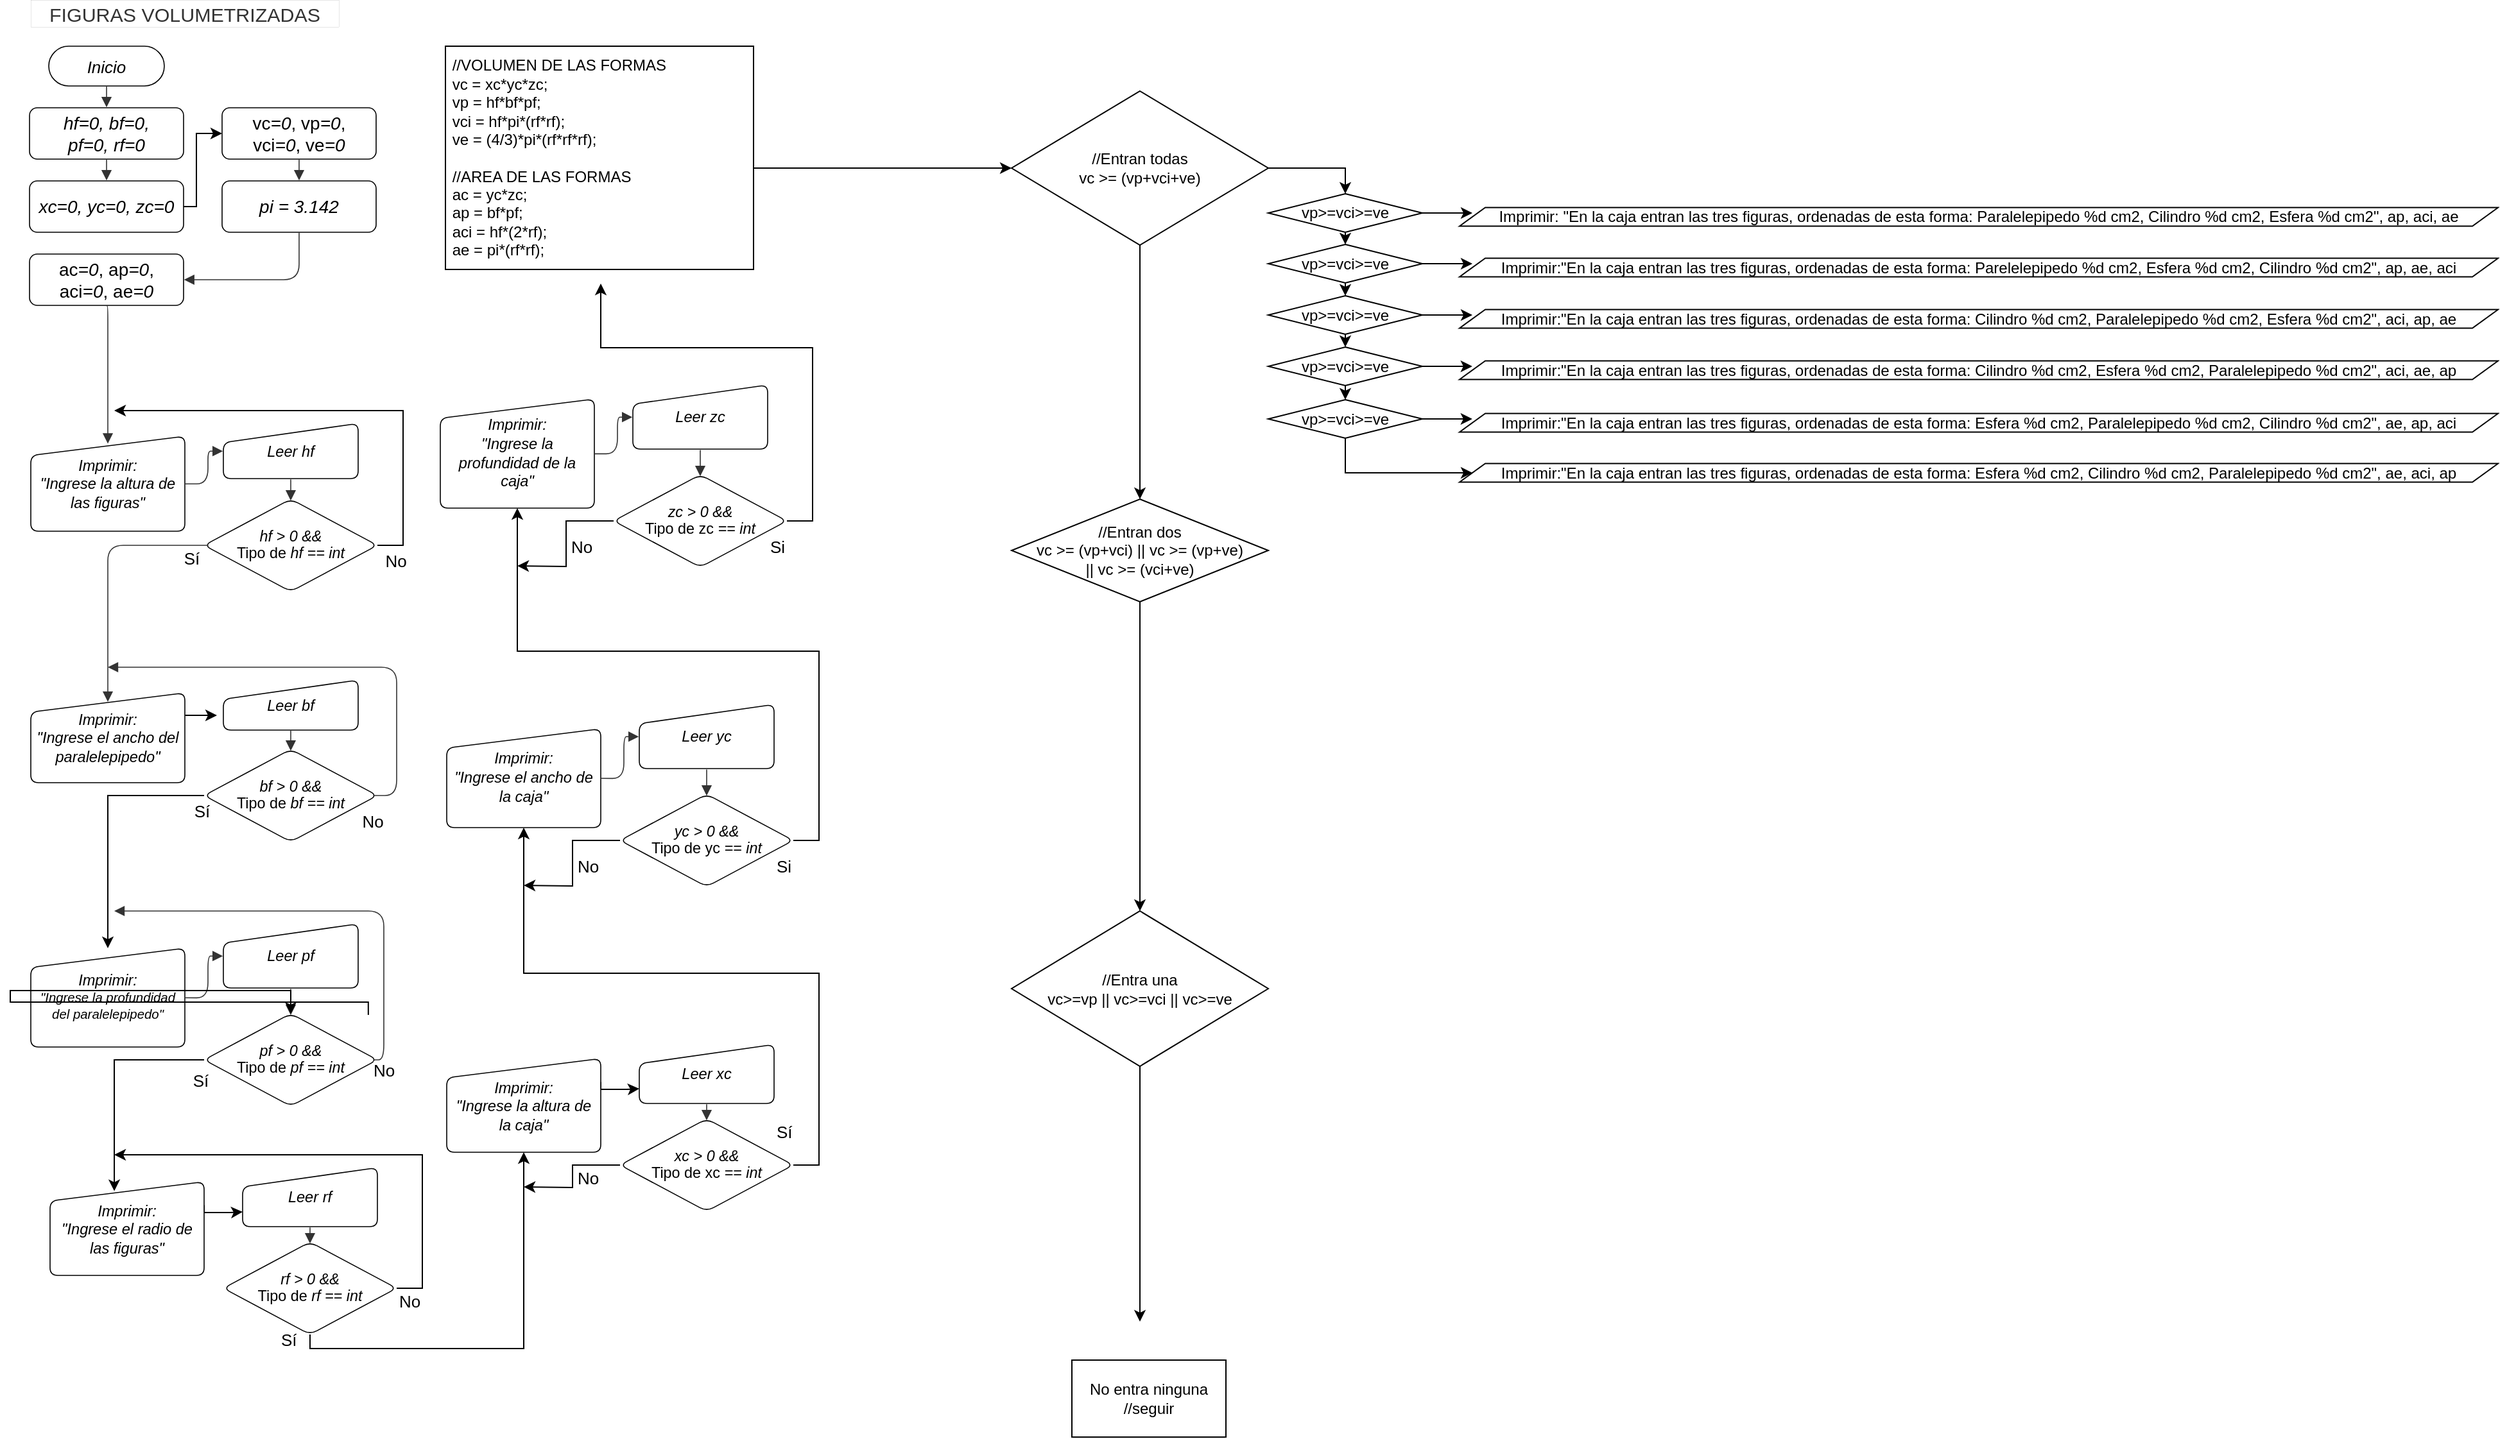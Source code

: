 <mxfile version="21.0.2" type="github">
  <diagram name="Página-1" id="HoTL9VZIWZyTFq0Y9RvH">
    <mxGraphModel dx="1120" dy="452" grid="1" gridSize="10" guides="1" tooltips="1" connect="1" arrows="1" fold="1" page="1" pageScale="1" pageWidth="827" pageHeight="1169" math="0" shadow="0">
      <root>
        <mxCell id="0" />
        <mxCell id="1" parent="0" />
        <mxCell id="jhfpAz80m3R7YGJg7v75-22" value="Inicio" style="html=1;overflow=block;blockSpacing=1;whiteSpace=wrap;rounded=1;arcSize=50;fontSize=13;fontColor=default;fontStyle=2;spacing=3.8;strokeOpacity=100;fillOpacity=100;fillColor=#ffffff;strokeWidth=0.8;lucidId=-.MDxyrSrIoQ;" vertex="1" parent="1">
          <mxGeometry x="30" y="45" width="90" height="31" as="geometry" />
        </mxCell>
        <mxCell id="jhfpAz80m3R7YGJg7v75-23" value="Imprimir: &#xa;&quot;Ingrese la altura de las figuras&quot;" style="html=1;overflow=block;blockSpacing=1;whiteSpace=wrap;shape=manualInput;size=15;fontSize=11.8;fontColor=default;fontStyle=2;spacing=3.8;strokeOpacity=100;fillOpacity=100;rounded=1;absoluteArcSize=1;arcSize=12;fillColor=#ffffff;strokeWidth=0.8;lucidId=028YqD6ngW_Q;" vertex="1" parent="1">
          <mxGeometry x="16" y="349" width="120" height="74" as="geometry" />
        </mxCell>
        <mxCell id="jhfpAz80m3R7YGJg7v75-28" value="&lt;font style=&quot;font-size: 14px;&quot;&gt;hf=0, bf=0,&lt;br&gt;pf=0, rf=0&lt;/font&gt;" style="html=1;overflow=block;blockSpacing=1;whiteSpace=wrap;fontSize=13;fontColor=default;fontStyle=2;spacing=3.8;strokeOpacity=100;fillOpacity=100;rounded=1;absoluteArcSize=1;arcSize=12;fillColor=#ffffff;strokeWidth=0.8;lucidId=eZoCglRFuKSX;" vertex="1" parent="1">
          <mxGeometry x="15" y="93" width="120" height="40" as="geometry" />
        </mxCell>
        <mxCell id="jhfpAz80m3R7YGJg7v75-82" style="edgeStyle=orthogonalEdgeStyle;rounded=0;orthogonalLoop=1;jettySize=auto;html=1;exitX=1;exitY=0.5;exitDx=0;exitDy=0;entryX=0;entryY=0.5;entryDx=0;entryDy=0;" edge="1" parent="1" source="jhfpAz80m3R7YGJg7v75-29" target="jhfpAz80m3R7YGJg7v75-32">
          <mxGeometry relative="1" as="geometry">
            <Array as="points">
              <mxPoint x="145" y="170" />
              <mxPoint x="145" y="113" />
            </Array>
          </mxGeometry>
        </mxCell>
        <mxCell id="jhfpAz80m3R7YGJg7v75-29" value="&lt;font style=&quot;font-size: 14px;&quot;&gt;xc=0, yc=0, zc=0&lt;/font&gt;" style="html=1;overflow=block;blockSpacing=1;whiteSpace=wrap;fontSize=13;fontColor=default;fontStyle=2;spacing=3.8;strokeOpacity=100;fillOpacity=100;rounded=1;absoluteArcSize=1;arcSize=12;fillColor=#ffffff;strokeWidth=0.8;lucidId=m4oCJldLLSVS;" vertex="1" parent="1">
          <mxGeometry x="15" y="150" width="120" height="40" as="geometry" />
        </mxCell>
        <mxCell id="jhfpAz80m3R7YGJg7v75-30" value="" style="html=1;jettySize=18;whiteSpace=wrap;fontSize=13;strokeColor=#333333;strokeOpacity=100;strokeWidth=0.8;rounded=1;arcSize=24;edgeStyle=orthogonalEdgeStyle;startArrow=none;endArrow=block;endFill=1;exitX=0.5;exitY=1.009;exitPerimeter=0;entryX=0.5;entryY=-0.009;entryPerimeter=0;lucidId=L4oC1UJfHMT1;" edge="1" parent="1" source="jhfpAz80m3R7YGJg7v75-28" target="jhfpAz80m3R7YGJg7v75-29">
          <mxGeometry width="100" height="100" relative="1" as="geometry">
            <Array as="points" />
          </mxGeometry>
        </mxCell>
        <mxCell id="jhfpAz80m3R7YGJg7v75-31" value="" style="html=1;jettySize=18;whiteSpace=wrap;fontSize=13;strokeColor=#333333;strokeOpacity=100;strokeWidth=0.8;rounded=1;arcSize=24;edgeStyle=orthogonalEdgeStyle;startArrow=none;endArrow=block;endFill=1;exitX=0.5;exitY=1.012;exitPerimeter=0;entryX=0.5;entryY=-0.009;entryPerimeter=0;lucidId=54oCcjiJstoz;" edge="1" parent="1" source="jhfpAz80m3R7YGJg7v75-22" target="jhfpAz80m3R7YGJg7v75-28">
          <mxGeometry width="100" height="100" relative="1" as="geometry">
            <Array as="points" />
          </mxGeometry>
        </mxCell>
        <mxCell id="jhfpAz80m3R7YGJg7v75-32" value="&lt;span data-lucid-content=&quot;{&amp;quot;t&amp;quot;:&amp;quot;vc=0, vp=0, vci=0, ve=0&amp;quot;,&amp;quot;m&amp;quot;:[{&amp;quot;s&amp;quot;:0,&amp;quot;n&amp;quot;:&amp;quot;a&amp;quot;,&amp;quot;v&amp;quot;:&amp;quot;center&amp;quot;},{&amp;quot;s&amp;quot;:0,&amp;quot;n&amp;quot;:&amp;quot;c&amp;quot;,&amp;quot;v&amp;quot;:&amp;quot;000000ff&amp;quot;,&amp;quot;e&amp;quot;:2},{&amp;quot;s&amp;quot;:2,&amp;quot;n&amp;quot;:&amp;quot;fc&amp;quot;,&amp;quot;v&amp;quot;:&amp;quot;Oblique&amp;quot;,&amp;quot;e&amp;quot;:4},{&amp;quot;s&amp;quot;:2,&amp;quot;n&amp;quot;:&amp;quot;fid&amp;quot;,&amp;quot;v&amp;quot;:8,&amp;quot;e&amp;quot;:4},{&amp;quot;s&amp;quot;:2,&amp;quot;n&amp;quot;:&amp;quot;i&amp;quot;,&amp;quot;v&amp;quot;:true,&amp;quot;e&amp;quot;:4},{&amp;quot;s&amp;quot;:2,&amp;quot;n&amp;quot;:&amp;quot;c&amp;quot;,&amp;quot;v&amp;quot;:&amp;quot;#000000ff&amp;quot;,&amp;quot;e&amp;quot;:4},{&amp;quot;s&amp;quot;:4,&amp;quot;n&amp;quot;:&amp;quot;c&amp;quot;,&amp;quot;v&amp;quot;:&amp;quot;000000ff&amp;quot;,&amp;quot;e&amp;quot;:8},{&amp;quot;s&amp;quot;:8,&amp;quot;n&amp;quot;:&amp;quot;fc&amp;quot;,&amp;quot;v&amp;quot;:&amp;quot;Oblique&amp;quot;,&amp;quot;e&amp;quot;:10},{&amp;quot;s&amp;quot;:8,&amp;quot;n&amp;quot;:&amp;quot;fid&amp;quot;,&amp;quot;v&amp;quot;:8,&amp;quot;e&amp;quot;:10},{&amp;quot;s&amp;quot;:8,&amp;quot;n&amp;quot;:&amp;quot;i&amp;quot;,&amp;quot;v&amp;quot;:true,&amp;quot;e&amp;quot;:10},{&amp;quot;s&amp;quot;:8,&amp;quot;n&amp;quot;:&amp;quot;c&amp;quot;,&amp;quot;v&amp;quot;:&amp;quot;#000000ff&amp;quot;,&amp;quot;e&amp;quot;:10},{&amp;quot;s&amp;quot;:10,&amp;quot;n&amp;quot;:&amp;quot;c&amp;quot;,&amp;quot;v&amp;quot;:&amp;quot;000000ff&amp;quot;,&amp;quot;e&amp;quot;:15},{&amp;quot;s&amp;quot;:15,&amp;quot;n&amp;quot;:&amp;quot;fc&amp;quot;,&amp;quot;v&amp;quot;:&amp;quot;Oblique&amp;quot;,&amp;quot;e&amp;quot;:17},{&amp;quot;s&amp;quot;:15,&amp;quot;n&amp;quot;:&amp;quot;fid&amp;quot;,&amp;quot;v&amp;quot;:8,&amp;quot;e&amp;quot;:17},{&amp;quot;s&amp;quot;:15,&amp;quot;n&amp;quot;:&amp;quot;i&amp;quot;,&amp;quot;v&amp;quot;:true,&amp;quot;e&amp;quot;:17},{&amp;quot;s&amp;quot;:15,&amp;quot;n&amp;quot;:&amp;quot;c&amp;quot;,&amp;quot;v&amp;quot;:&amp;quot;#000000ff&amp;quot;,&amp;quot;e&amp;quot;:17},{&amp;quot;s&amp;quot;:17,&amp;quot;n&amp;quot;:&amp;quot;c&amp;quot;,&amp;quot;v&amp;quot;:&amp;quot;000000ff&amp;quot;,&amp;quot;e&amp;quot;:21},{&amp;quot;s&amp;quot;:21,&amp;quot;n&amp;quot;:&amp;quot;fc&amp;quot;,&amp;quot;v&amp;quot;:&amp;quot;Oblique&amp;quot;,&amp;quot;e&amp;quot;:23},{&amp;quot;s&amp;quot;:21,&amp;quot;n&amp;quot;:&amp;quot;fid&amp;quot;,&amp;quot;v&amp;quot;:8,&amp;quot;e&amp;quot;:23},{&amp;quot;s&amp;quot;:21,&amp;quot;n&amp;quot;:&amp;quot;i&amp;quot;,&amp;quot;v&amp;quot;:true,&amp;quot;e&amp;quot;:23},{&amp;quot;s&amp;quot;:21,&amp;quot;n&amp;quot;:&amp;quot;c&amp;quot;,&amp;quot;v&amp;quot;:&amp;quot;#000000ff&amp;quot;,&amp;quot;e&amp;quot;:23}]}&quot; data-lucid-type=&quot;application/vnd.lucid.text&quot;&gt;&lt;font style=&quot;font-size: 14px;&quot;&gt;&lt;span style=&quot;color:#000000;&quot;&gt;vc&lt;/span&gt;&lt;span style=&quot;color:#000000;font-style:italic;&quot;&gt;=0&lt;/span&gt;&lt;span style=&quot;color:#000000;&quot;&gt;, vp&lt;/span&gt;&lt;span style=&quot;color:#000000;font-style:italic;&quot;&gt;=0&lt;/span&gt;&lt;span style=&quot;color:#000000;&quot;&gt;, &lt;br&gt;vci&lt;/span&gt;&lt;span style=&quot;color:#000000;font-style:italic;&quot;&gt;=0&lt;/span&gt;&lt;span style=&quot;color:#000000;&quot;&gt;, ve&lt;/span&gt;&lt;span style=&quot;color:#000000;font-style:italic;&quot;&gt;=0&lt;/span&gt;&lt;/font&gt;&lt;/span&gt;" style="html=1;overflow=block;blockSpacing=1;whiteSpace=wrap;fontSize=13;spacing=3.8;strokeOpacity=100;fillOpacity=100;rounded=1;absoluteArcSize=1;arcSize=12;fillColor=#ffffff;strokeWidth=0.8;lucidId=n5oCDP8sfRsz;" vertex="1" parent="1">
          <mxGeometry x="165" y="93" width="120" height="40" as="geometry" />
        </mxCell>
        <mxCell id="jhfpAz80m3R7YGJg7v75-33" value="&lt;font style=&quot;font-size: 14px;&quot;&gt;pi = 3.142&lt;/font&gt;" style="html=1;overflow=block;blockSpacing=1;whiteSpace=wrap;fontSize=13;fontColor=default;fontStyle=2;spacing=3.8;strokeOpacity=100;fillOpacity=100;rounded=1;absoluteArcSize=1;arcSize=12;fillColor=#ffffff;strokeWidth=0.8;lucidId=_5oCcZC9QAJt;" vertex="1" parent="1">
          <mxGeometry x="165" y="150" width="120" height="40" as="geometry" />
        </mxCell>
        <mxCell id="jhfpAz80m3R7YGJg7v75-34" value="&lt;span data-lucid-content=&quot;{&amp;quot;t&amp;quot;:&amp;quot;ac=0, ap=0, aci=0, ae=0&amp;quot;,&amp;quot;m&amp;quot;:[{&amp;quot;s&amp;quot;:0,&amp;quot;n&amp;quot;:&amp;quot;a&amp;quot;,&amp;quot;v&amp;quot;:&amp;quot;center&amp;quot;},{&amp;quot;s&amp;quot;:0,&amp;quot;n&amp;quot;:&amp;quot;c&amp;quot;,&amp;quot;v&amp;quot;:&amp;quot;000000ff&amp;quot;,&amp;quot;e&amp;quot;:2},{&amp;quot;s&amp;quot;:2,&amp;quot;n&amp;quot;:&amp;quot;fc&amp;quot;,&amp;quot;v&amp;quot;:&amp;quot;Oblique&amp;quot;,&amp;quot;e&amp;quot;:4},{&amp;quot;s&amp;quot;:2,&amp;quot;n&amp;quot;:&amp;quot;fid&amp;quot;,&amp;quot;v&amp;quot;:8,&amp;quot;e&amp;quot;:4},{&amp;quot;s&amp;quot;:2,&amp;quot;n&amp;quot;:&amp;quot;i&amp;quot;,&amp;quot;v&amp;quot;:true,&amp;quot;e&amp;quot;:4},{&amp;quot;s&amp;quot;:2,&amp;quot;n&amp;quot;:&amp;quot;c&amp;quot;,&amp;quot;v&amp;quot;:&amp;quot;#000000ff&amp;quot;,&amp;quot;e&amp;quot;:4},{&amp;quot;s&amp;quot;:4,&amp;quot;n&amp;quot;:&amp;quot;c&amp;quot;,&amp;quot;v&amp;quot;:&amp;quot;000000ff&amp;quot;,&amp;quot;e&amp;quot;:8},{&amp;quot;s&amp;quot;:8,&amp;quot;n&amp;quot;:&amp;quot;fc&amp;quot;,&amp;quot;v&amp;quot;:&amp;quot;Oblique&amp;quot;,&amp;quot;e&amp;quot;:10},{&amp;quot;s&amp;quot;:8,&amp;quot;n&amp;quot;:&amp;quot;fid&amp;quot;,&amp;quot;v&amp;quot;:8,&amp;quot;e&amp;quot;:10},{&amp;quot;s&amp;quot;:8,&amp;quot;n&amp;quot;:&amp;quot;i&amp;quot;,&amp;quot;v&amp;quot;:true,&amp;quot;e&amp;quot;:10},{&amp;quot;s&amp;quot;:8,&amp;quot;n&amp;quot;:&amp;quot;c&amp;quot;,&amp;quot;v&amp;quot;:&amp;quot;#000000ff&amp;quot;,&amp;quot;e&amp;quot;:10},{&amp;quot;s&amp;quot;:10,&amp;quot;n&amp;quot;:&amp;quot;c&amp;quot;,&amp;quot;v&amp;quot;:&amp;quot;000000ff&amp;quot;,&amp;quot;e&amp;quot;:15},{&amp;quot;s&amp;quot;:15,&amp;quot;n&amp;quot;:&amp;quot;fc&amp;quot;,&amp;quot;v&amp;quot;:&amp;quot;Oblique&amp;quot;,&amp;quot;e&amp;quot;:17},{&amp;quot;s&amp;quot;:15,&amp;quot;n&amp;quot;:&amp;quot;fid&amp;quot;,&amp;quot;v&amp;quot;:8,&amp;quot;e&amp;quot;:17},{&amp;quot;s&amp;quot;:15,&amp;quot;n&amp;quot;:&amp;quot;i&amp;quot;,&amp;quot;v&amp;quot;:true,&amp;quot;e&amp;quot;:17},{&amp;quot;s&amp;quot;:15,&amp;quot;n&amp;quot;:&amp;quot;c&amp;quot;,&amp;quot;v&amp;quot;:&amp;quot;#000000ff&amp;quot;,&amp;quot;e&amp;quot;:17},{&amp;quot;s&amp;quot;:17,&amp;quot;n&amp;quot;:&amp;quot;c&amp;quot;,&amp;quot;v&amp;quot;:&amp;quot;000000ff&amp;quot;,&amp;quot;e&amp;quot;:21},{&amp;quot;s&amp;quot;:21,&amp;quot;n&amp;quot;:&amp;quot;fc&amp;quot;,&amp;quot;v&amp;quot;:&amp;quot;Oblique&amp;quot;,&amp;quot;e&amp;quot;:23},{&amp;quot;s&amp;quot;:21,&amp;quot;n&amp;quot;:&amp;quot;fid&amp;quot;,&amp;quot;v&amp;quot;:8,&amp;quot;e&amp;quot;:23},{&amp;quot;s&amp;quot;:21,&amp;quot;n&amp;quot;:&amp;quot;i&amp;quot;,&amp;quot;v&amp;quot;:true,&amp;quot;e&amp;quot;:23},{&amp;quot;s&amp;quot;:21,&amp;quot;n&amp;quot;:&amp;quot;c&amp;quot;,&amp;quot;v&amp;quot;:&amp;quot;#000000ff&amp;quot;,&amp;quot;e&amp;quot;:23}]}&quot; data-lucid-type=&quot;application/vnd.lucid.text&quot;&gt;&lt;font style=&quot;font-size: 14px;&quot;&gt;&lt;span style=&quot;color:#000000;&quot;&gt;ac&lt;/span&gt;&lt;span style=&quot;color:#000000;font-style:italic;&quot;&gt;=0&lt;/span&gt;&lt;span style=&quot;color:#000000;&quot;&gt;, ap&lt;/span&gt;&lt;span style=&quot;color:#000000;font-style:italic;&quot;&gt;=0&lt;/span&gt;&lt;span style=&quot;color:#000000;&quot;&gt;,&lt;br&gt;aci&lt;/span&gt;&lt;span style=&quot;color:#000000;font-style:italic;&quot;&gt;=0&lt;/span&gt;&lt;span style=&quot;color:#000000;&quot;&gt;, ae&lt;/span&gt;&lt;span style=&quot;color:#000000;font-style:italic;&quot;&gt;=0&lt;/span&gt;&lt;/font&gt;&lt;/span&gt;" style="html=1;overflow=block;blockSpacing=1;whiteSpace=wrap;fontSize=13;spacing=3.8;strokeOpacity=100;fillOpacity=100;rounded=1;absoluteArcSize=1;arcSize=12;fillColor=#ffffff;strokeWidth=0.8;lucidId=_5oCgmOM1.x4;" vertex="1" parent="1">
          <mxGeometry x="15" y="207" width="120" height="40" as="geometry" />
        </mxCell>
        <mxCell id="jhfpAz80m3R7YGJg7v75-36" value="" style="html=1;jettySize=18;whiteSpace=wrap;fontSize=13;strokeColor=#333333;strokeOpacity=100;strokeWidth=0.8;rounded=1;arcSize=24;edgeStyle=orthogonalEdgeStyle;startArrow=none;endArrow=block;endFill=1;exitX=0.5;exitY=1.009;exitPerimeter=0;entryX=0.5;entryY=-0.009;entryPerimeter=0;lucidId=P8oC6Bi96_Ft;" edge="1" parent="1" source="jhfpAz80m3R7YGJg7v75-32" target="jhfpAz80m3R7YGJg7v75-33">
          <mxGeometry width="100" height="100" relative="1" as="geometry">
            <Array as="points" />
          </mxGeometry>
        </mxCell>
        <mxCell id="jhfpAz80m3R7YGJg7v75-37" value="" style="html=1;jettySize=18;whiteSpace=wrap;fontSize=13;strokeColor=#333333;strokeOpacity=100;strokeWidth=0.8;rounded=1;arcSize=24;edgeStyle=orthogonalEdgeStyle;startArrow=none;endArrow=block;endFill=1;exitX=0.5;exitY=1.009;exitPerimeter=0;entryX=1.003;entryY=0.5;entryPerimeter=0;lucidId=.8oCObRXL.SK;" edge="1" parent="1" source="jhfpAz80m3R7YGJg7v75-33" target="jhfpAz80m3R7YGJg7v75-34">
          <mxGeometry width="100" height="100" relative="1" as="geometry">
            <Array as="points" />
          </mxGeometry>
        </mxCell>
        <mxCell id="jhfpAz80m3R7YGJg7v75-38" value="" style="html=1;jettySize=18;whiteSpace=wrap;fontSize=13;strokeColor=#333333;strokeOpacity=100;strokeWidth=0.8;rounded=1;arcSize=24;edgeStyle=orthogonalEdgeStyle;startArrow=none;endArrow=block;endFill=1;exitX=0.5;exitY=1.009;exitPerimeter=0;entryX=0.5;entryY=0.077;entryPerimeter=0;lucidId=._oCFyRRsXwr;" edge="1" parent="1" source="jhfpAz80m3R7YGJg7v75-34" target="jhfpAz80m3R7YGJg7v75-23">
          <mxGeometry width="100" height="100" relative="1" as="geometry">
            <Array as="points">
              <mxPoint x="76" y="247" />
            </Array>
          </mxGeometry>
        </mxCell>
        <mxCell id="jhfpAz80m3R7YGJg7v75-39" value="Leer hf" style="html=1;overflow=block;blockSpacing=1;whiteSpace=wrap;shape=manualInput;size=15;fontSize=11.8;fontColor=default;fontStyle=2;spacing=3.8;strokeOpacity=100;fillOpacity=100;rounded=1;absoluteArcSize=1;arcSize=12;fillColor=#ffffff;strokeWidth=0.8;lucidId=i.oCyeTN0Xce;" vertex="1" parent="1">
          <mxGeometry x="166" y="339" width="105" height="43" as="geometry" />
        </mxCell>
        <mxCell id="jhfpAz80m3R7YGJg7v75-40" value="" style="html=1;jettySize=18;whiteSpace=wrap;fontSize=13;strokeColor=#333333;strokeOpacity=100;strokeWidth=0.8;rounded=1;arcSize=24;edgeStyle=orthogonalEdgeStyle;startArrow=none;endArrow=block;endFill=1;exitX=1.003;exitY=0.502;exitPerimeter=0;entryX=-0.004;entryY=0.502;entryPerimeter=0;lucidId=EapCnNRJ9vAf;" edge="1" parent="1" source="jhfpAz80m3R7YGJg7v75-23" target="jhfpAz80m3R7YGJg7v75-39">
          <mxGeometry width="100" height="100" relative="1" as="geometry">
            <Array as="points" />
          </mxGeometry>
        </mxCell>
        <mxCell id="jhfpAz80m3R7YGJg7v75-84" style="edgeStyle=orthogonalEdgeStyle;rounded=0;orthogonalLoop=1;jettySize=auto;html=1;exitX=1;exitY=0.5;exitDx=0;exitDy=0;" edge="1" parent="1" source="jhfpAz80m3R7YGJg7v75-41">
          <mxGeometry relative="1" as="geometry">
            <mxPoint x="81" y="329" as="targetPoint" />
            <Array as="points">
              <mxPoint x="306" y="434" />
              <mxPoint x="306" y="329" />
            </Array>
          </mxGeometry>
        </mxCell>
        <mxCell id="jhfpAz80m3R7YGJg7v75-41" value="&lt;div style=&quot;display: flex; justify-content: center; text-align: center; align-items: baseline; font-size: 0; line-height: 1.25;margin-top: -2px;&quot;&gt;&lt;span&gt;&lt;span style=&quot;font-size:11.7px;color:#000000;font-style: italic;&quot;&gt;hf &amp;gt; 0&lt;/span&gt;&lt;span style=&quot;font-size:11.7px;color:#000000;&quot;&gt; &lt;/span&gt;&lt;span style=&quot;font-size:11.7px;color:#000000;font-style: italic;&quot;&gt;&amp;&amp;&#xa;&lt;/span&gt;&lt;/span&gt;&lt;/div&gt;&lt;div style=&quot;display: flex; justify-content: center; text-align: center; align-items: baseline; font-size: 0; line-height: 1.25;margin-top: -2px;&quot;&gt;&lt;span&gt;&lt;span style=&quot;font-size:11.7px;&quot;&gt;&lt;span style=&quot;font-size:11.7px;color:#000000;&quot;&gt; Tipo de &lt;/span&gt;&lt;span style=&quot;font-size:11.7px;color:#000000;font-style: italic;&quot;&gt;hf == int&lt;/span&gt;&lt;/span&gt;&lt;/span&gt;&lt;/div&gt;" style="html=1;overflow=block;blockSpacing=1;whiteSpace=wrap;rhombus;fontSize=13;spacing=3.8;strokeOpacity=100;rounded=1;absoluteArcSize=1;arcSize=12;strokeWidth=0.8;lucidId=3apCRWqJR3aL;" vertex="1" parent="1">
          <mxGeometry x="151" y="398" width="135" height="72" as="geometry" />
        </mxCell>
        <mxCell id="jhfpAz80m3R7YGJg7v75-42" value="" style="html=1;jettySize=18;whiteSpace=wrap;fontSize=13;strokeColor=#333333;strokeOpacity=100;strokeWidth=0.8;rounded=1;arcSize=24;edgeStyle=orthogonalEdgeStyle;startArrow=none;endArrow=block;endFill=1;exitX=0.5;exitY=1.014;exitPerimeter=0;entryX=0.5;entryY=0.016;entryPerimeter=0;lucidId=mfpC.7oRuYTl;" edge="1" parent="1" source="jhfpAz80m3R7YGJg7v75-39" target="jhfpAz80m3R7YGJg7v75-41">
          <mxGeometry width="100" height="100" relative="1" as="geometry">
            <Array as="points" />
          </mxGeometry>
        </mxCell>
        <mxCell id="jhfpAz80m3R7YGJg7v75-43" value="" style="html=1;jettySize=18;whiteSpace=wrap;fontSize=13;fontColor=default;align=center;strokeColor=#333333;strokeOpacity=100;strokeWidth=0.8;rounded=1;arcSize=24;edgeStyle=orthogonalEdgeStyle;startArrow=none;endArrow=block;endFill=1;exitX=0.024;exitY=0.5;exitPerimeter=0;entryX=0.5;entryY=0.1;entryPerimeter=0;lucidId=_fpC~~bJeDRY;" edge="1" parent="1" source="jhfpAz80m3R7YGJg7v75-41" target="jhfpAz80m3R7YGJg7v75-47">
          <mxGeometry width="100" height="100" relative="1" as="geometry">
            <Array as="points" />
          </mxGeometry>
        </mxCell>
        <mxCell id="jhfpAz80m3R7YGJg7v75-44" value="Sí" style="text;html=1;resizable=0;labelBackgroundColor=default;align=center;verticalAlign=middle;fontColor=default;fontSize=13;" vertex="1" parent="jhfpAz80m3R7YGJg7v75-43">
          <mxGeometry x="-0.764" relative="1" as="geometry">
            <mxPoint x="10" y="10" as="offset" />
          </mxGeometry>
        </mxCell>
        <mxCell id="jhfpAz80m3R7YGJg7v75-90" style="edgeStyle=orthogonalEdgeStyle;rounded=0;orthogonalLoop=1;jettySize=auto;html=1;exitX=1;exitY=0.25;exitDx=0;exitDy=0;" edge="1" parent="1" source="jhfpAz80m3R7YGJg7v75-47">
          <mxGeometry relative="1" as="geometry">
            <mxPoint x="161.0" y="566.385" as="targetPoint" />
          </mxGeometry>
        </mxCell>
        <mxCell id="jhfpAz80m3R7YGJg7v75-47" value="Imprimir: &#xa;&quot;Ingrese el ancho del paralelepipedo&quot;" style="html=1;overflow=block;blockSpacing=1;whiteSpace=wrap;shape=manualInput;size=15;fontSize=11.8;fontColor=default;fontStyle=2;spacing=3.8;strokeOpacity=100;fillOpacity=100;rounded=1;absoluteArcSize=1;arcSize=12;fillColor=#ffffff;strokeWidth=0.8;lucidId=xhpCxAu.679D;" vertex="1" parent="1">
          <mxGeometry x="16" y="549" width="120" height="70" as="geometry" />
        </mxCell>
        <mxCell id="jhfpAz80m3R7YGJg7v75-48" value="Leer bf" style="html=1;overflow=block;blockSpacing=1;whiteSpace=wrap;shape=manualInput;size=15;fontSize=11.8;fontColor=default;fontStyle=2;spacing=3.8;strokeOpacity=100;fillOpacity=100;rounded=1;absoluteArcSize=1;arcSize=12;fillColor=#ffffff;strokeWidth=0.8;lucidId=xhpC6FQ9UUqo;" vertex="1" parent="1">
          <mxGeometry x="166" y="539" width="105" height="39" as="geometry" />
        </mxCell>
        <mxCell id="jhfpAz80m3R7YGJg7v75-96" style="edgeStyle=orthogonalEdgeStyle;rounded=0;orthogonalLoop=1;jettySize=auto;html=1;exitX=0;exitY=0.5;exitDx=0;exitDy=0;entryX=0.5;entryY=0;entryDx=0;entryDy=0;" edge="1" parent="1" source="jhfpAz80m3R7YGJg7v75-50" target="jhfpAz80m3R7YGJg7v75-57">
          <mxGeometry relative="1" as="geometry" />
        </mxCell>
        <mxCell id="jhfpAz80m3R7YGJg7v75-50" value="&lt;div style=&quot;display: flex; justify-content: center; text-align: center; align-items: baseline; font-size: 0; line-height: 1.25;margin-top: -2px;&quot;&gt;&lt;span&gt;&lt;span style=&quot;font-size:11.7px;color:#000000;font-style: italic;&quot;&gt;bf &amp;gt; 0&lt;/span&gt;&lt;span style=&quot;font-size:11.7px;color:#000000;&quot;&gt; &lt;/span&gt;&lt;span style=&quot;font-size:11.7px;color:#000000;font-style: italic;&quot;&gt;&amp;&amp;&#xa;&lt;/span&gt;&lt;/span&gt;&lt;/div&gt;&lt;div style=&quot;display: flex; justify-content: center; text-align: center; align-items: baseline; font-size: 0; line-height: 1.25;margin-top: -2px;&quot;&gt;&lt;span&gt;&lt;span style=&quot;font-size:11.7px;&quot;&gt;&lt;span style=&quot;font-size:11.7px;color:#000000;&quot;&gt; Tipo de &lt;/span&gt;&lt;span style=&quot;font-size:11.7px;color:#000000;font-style: italic;&quot;&gt;bf == int&lt;/span&gt;&lt;/span&gt;&lt;/span&gt;&lt;/div&gt;" style="html=1;overflow=block;blockSpacing=1;whiteSpace=wrap;rhombus;fontSize=13;spacing=3.8;strokeOpacity=100;rounded=1;absoluteArcSize=1;arcSize=12;strokeWidth=0.8;lucidId=xhpCF~Q4fkR6;" vertex="1" parent="1">
          <mxGeometry x="151" y="593" width="135" height="72" as="geometry" />
        </mxCell>
        <mxCell id="jhfpAz80m3R7YGJg7v75-51" value="" style="html=1;jettySize=18;whiteSpace=wrap;fontSize=13;strokeColor=#333333;strokeOpacity=100;strokeWidth=0.8;rounded=1;arcSize=24;edgeStyle=orthogonalEdgeStyle;startArrow=none;endArrow=block;endFill=1;exitX=0.5;exitY=1.014;exitPerimeter=0;entryX=0.5;entryY=0.016;entryPerimeter=0;lucidId=xhpC9e7mdajU;" edge="1" parent="1" source="jhfpAz80m3R7YGJg7v75-48" target="jhfpAz80m3R7YGJg7v75-50">
          <mxGeometry width="100" height="100" relative="1" as="geometry">
            <Array as="points" />
          </mxGeometry>
        </mxCell>
        <mxCell id="jhfpAz80m3R7YGJg7v75-54" value="" style="html=1;jettySize=18;whiteSpace=wrap;fontSize=13;fontColor=default;align=center;strokeColor=#333333;strokeOpacity=100;strokeWidth=0.8;rounded=1;arcSize=24;edgeStyle=orthogonalEdgeStyle;startArrow=none;endArrow=block;endFill=1;exitX=0.976;exitY=0.5;exitPerimeter=0;lucidId=xhpCT43xNKqN;" edge="1" parent="1" source="jhfpAz80m3R7YGJg7v75-50">
          <mxGeometry width="100" height="100" relative="1" as="geometry">
            <Array as="points">
              <mxPoint x="301" y="629" />
              <mxPoint x="301" y="529" />
            </Array>
            <mxPoint x="76" y="529" as="targetPoint" />
          </mxGeometry>
        </mxCell>
        <mxCell id="jhfpAz80m3R7YGJg7v75-55" value="No" style="text;html=1;resizable=0;labelBackgroundColor=default;align=center;verticalAlign=middle;fontColor=default;fontSize=13;" vertex="1" parent="jhfpAz80m3R7YGJg7v75-54">
          <mxGeometry x="-0.963" relative="1" as="geometry">
            <mxPoint x="-8" y="20" as="offset" />
          </mxGeometry>
        </mxCell>
        <mxCell id="jhfpAz80m3R7YGJg7v75-56" value="FIGURAS VOLUMETRIZADAS" style="html=1;overflow=block;blockSpacing=1;whiteSpace=wrap;fontSize=15.2;fontColor=#333333;align=center;spacing=3.8;verticalAlign=top;strokeColor=#000000;fillOpacity=0;fillColor=#D5E8D4;strokeWidth=0;lucidId=AlpC6Ecfhf-1;" vertex="1" parent="1">
          <mxGeometry x="16" y="9" width="240" height="21" as="geometry" />
        </mxCell>
        <mxCell id="jhfpAz80m3R7YGJg7v75-57" value="&lt;div style=&quot;display: flex; justify-content: center; text-align: center; align-items: baseline; font-size: 0; line-height: 1.25;margin-top: -2px;&quot;&gt;&lt;span&gt;&lt;span style=&quot;font-size:11.8px;color:#000000;font-style: italic;&quot;&gt;Imprimir: &#xa;&lt;/span&gt;&lt;span style=&quot;font-size:10.2px;color:#000000;font-style: italic;&quot;&gt;&quot;Ingrese la profundidad del paralelepipedo&quot;&lt;/span&gt;&lt;/span&gt;&lt;/div&gt;" style="html=1;overflow=block;blockSpacing=1;whiteSpace=wrap;shape=manualInput;size=15;fontSize=13;spacing=3.8;strokeOpacity=100;fillOpacity=100;rounded=1;absoluteArcSize=1;arcSize=12;fillColor=#ffffff;strokeWidth=0.8;lucidId=_mpCcF-bt00i;" vertex="1" parent="1">
          <mxGeometry x="16" y="748" width="120" height="77" as="geometry" />
        </mxCell>
        <mxCell id="jhfpAz80m3R7YGJg7v75-58" value="Leer pf" style="html=1;overflow=block;blockSpacing=1;whiteSpace=wrap;shape=manualInput;size=15;fontSize=11.8;fontColor=default;fontStyle=2;spacing=3.8;strokeOpacity=100;fillOpacity=100;rounded=1;absoluteArcSize=1;arcSize=12;fillColor=#ffffff;strokeWidth=0.8;lucidId=_mpCwc4WMAtC;" vertex="1" parent="1">
          <mxGeometry x="166" y="729" width="105" height="50" as="geometry" />
        </mxCell>
        <mxCell id="jhfpAz80m3R7YGJg7v75-59" value="" style="html=1;jettySize=18;whiteSpace=wrap;fontSize=13;strokeColor=#333333;strokeOpacity=100;strokeWidth=0.8;rounded=1;arcSize=24;edgeStyle=orthogonalEdgeStyle;startArrow=none;endArrow=block;endFill=1;exitX=1.003;exitY=0.502;exitPerimeter=0;entryX=-0.004;entryY=0.502;entryPerimeter=0;lucidId=_mpC6i0noTzw;" edge="1" parent="1" source="jhfpAz80m3R7YGJg7v75-57" target="jhfpAz80m3R7YGJg7v75-58">
          <mxGeometry width="100" height="100" relative="1" as="geometry">
            <Array as="points" />
          </mxGeometry>
        </mxCell>
        <mxCell id="jhfpAz80m3R7YGJg7v75-97" style="edgeStyle=orthogonalEdgeStyle;rounded=0;orthogonalLoop=1;jettySize=auto;html=1;exitX=0;exitY=0.5;exitDx=0;exitDy=0;entryX=0.417;entryY=0.1;entryDx=0;entryDy=0;entryPerimeter=0;" edge="1" parent="1" source="jhfpAz80m3R7YGJg7v75-60" target="jhfpAz80m3R7YGJg7v75-66">
          <mxGeometry relative="1" as="geometry" />
        </mxCell>
        <mxCell id="jhfpAz80m3R7YGJg7v75-60" value="&lt;div style=&quot;display: flex; justify-content: center; text-align: center; align-items: baseline; font-size: 0; line-height: 1.25;margin-top: -2px;&quot;&gt;&lt;span&gt;&lt;span style=&quot;font-size:11.7px;color:#000000;font-style: italic;&quot;&gt;pf &amp;gt; 0&lt;/span&gt;&lt;span style=&quot;font-size:11.7px;color:#000000;&quot;&gt; &lt;/span&gt;&lt;span style=&quot;font-size:11.7px;color:#000000;font-style: italic;&quot;&gt;&amp;&amp;&#xa;&lt;/span&gt;&lt;/span&gt;&lt;/div&gt;&lt;div style=&quot;display: flex; justify-content: center; text-align: center; align-items: baseline; font-size: 0; line-height: 1.25;margin-top: -2px;&quot;&gt;&lt;span&gt;&lt;span style=&quot;font-size:11.7px;&quot;&gt;&lt;span style=&quot;font-size:11.7px;color:#000000;&quot;&gt; Tipo de &lt;/span&gt;&lt;span style=&quot;font-size:11.7px;color:#000000;font-style: italic;&quot;&gt;pf == int&lt;/span&gt;&lt;/span&gt;&lt;/span&gt;&lt;/div&gt;" style="html=1;overflow=block;blockSpacing=1;whiteSpace=wrap;rhombus;fontSize=13;spacing=3.8;strokeOpacity=100;rounded=1;absoluteArcSize=1;arcSize=12;strokeWidth=0.8;lucidId=_mpCOFJKs.WI;" vertex="1" parent="1">
          <mxGeometry x="151" y="799" width="135" height="72" as="geometry" />
        </mxCell>
        <mxCell id="jhfpAz80m3R7YGJg7v75-61" value="" style="html=1;jettySize=18;whiteSpace=wrap;fontSize=13;strokeColor=#333333;strokeOpacity=100;strokeWidth=0.8;rounded=1;arcSize=24;edgeStyle=orthogonalEdgeStyle;startArrow=none;endArrow=block;endFill=1;exitX=0.5;exitY=1.014;exitPerimeter=0;entryX=0.5;entryY=0.016;entryPerimeter=0;lucidId=_mpCTPA.sbGA;" edge="1" parent="1" source="jhfpAz80m3R7YGJg7v75-58" target="jhfpAz80m3R7YGJg7v75-60">
          <mxGeometry width="100" height="100" relative="1" as="geometry">
            <Array as="points" />
          </mxGeometry>
        </mxCell>
        <mxCell id="jhfpAz80m3R7YGJg7v75-64" value="" style="html=1;jettySize=18;whiteSpace=wrap;fontSize=13;fontColor=default;align=center;strokeColor=#333333;strokeOpacity=100;strokeWidth=0.8;rounded=1;arcSize=24;edgeStyle=orthogonalEdgeStyle;startArrow=none;endArrow=block;endFill=1;exitX=0.976;exitY=0.5;exitPerimeter=0;lucidId=_mpC-KG1cKxn;" edge="1" parent="1" source="jhfpAz80m3R7YGJg7v75-60">
          <mxGeometry width="100" height="100" relative="1" as="geometry">
            <Array as="points">
              <mxPoint x="291" y="835" />
              <mxPoint x="291" y="719" />
            </Array>
            <mxPoint x="81" y="719" as="targetPoint" />
          </mxGeometry>
        </mxCell>
        <mxCell id="jhfpAz80m3R7YGJg7v75-101" style="edgeStyle=orthogonalEdgeStyle;rounded=0;orthogonalLoop=1;jettySize=auto;html=1;exitX=1;exitY=0.25;exitDx=0;exitDy=0;entryX=0;entryY=0.75;entryDx=0;entryDy=0;" edge="1" parent="1" source="jhfpAz80m3R7YGJg7v75-66" target="jhfpAz80m3R7YGJg7v75-67">
          <mxGeometry relative="1" as="geometry">
            <Array as="points">
              <mxPoint x="151" y="954" />
              <mxPoint x="171" y="954" />
            </Array>
          </mxGeometry>
        </mxCell>
        <mxCell id="jhfpAz80m3R7YGJg7v75-66" value="Imprimir: &#xa;&quot;Ingrese el radio de las figuras&quot;" style="html=1;overflow=block;blockSpacing=1;whiteSpace=wrap;shape=manualInput;size=15;fontSize=11.8;fontColor=default;fontStyle=2;spacing=3.8;strokeOpacity=100;fillOpacity=100;rounded=1;absoluteArcSize=1;arcSize=12;fillColor=#ffffff;strokeWidth=0.8;lucidId=OppCeZ5m5OYD;" vertex="1" parent="1">
          <mxGeometry x="31" y="930" width="120" height="73" as="geometry" />
        </mxCell>
        <mxCell id="jhfpAz80m3R7YGJg7v75-67" value="Leer rf" style="html=1;overflow=block;blockSpacing=1;whiteSpace=wrap;shape=manualInput;size=15;fontSize=11.8;fontColor=default;fontStyle=2;spacing=3.8;strokeOpacity=100;fillOpacity=100;rounded=1;absoluteArcSize=1;arcSize=12;fillColor=#ffffff;strokeWidth=0.8;lucidId=OppCo4QauRDQ;" vertex="1" parent="1">
          <mxGeometry x="181" y="919" width="105" height="46" as="geometry" />
        </mxCell>
        <mxCell id="jhfpAz80m3R7YGJg7v75-99" style="edgeStyle=orthogonalEdgeStyle;rounded=0;orthogonalLoop=1;jettySize=auto;html=1;exitX=1;exitY=0.5;exitDx=0;exitDy=0;" edge="1" parent="1" source="jhfpAz80m3R7YGJg7v75-69">
          <mxGeometry relative="1" as="geometry">
            <mxPoint x="81.0" y="909" as="targetPoint" />
            <Array as="points">
              <mxPoint x="321" y="1013" />
              <mxPoint x="321" y="909" />
            </Array>
          </mxGeometry>
        </mxCell>
        <mxCell id="jhfpAz80m3R7YGJg7v75-116" style="edgeStyle=orthogonalEdgeStyle;rounded=0;orthogonalLoop=1;jettySize=auto;html=1;exitX=0.5;exitY=1;exitDx=0;exitDy=0;entryX=0.5;entryY=1;entryDx=0;entryDy=0;" edge="1" parent="1" source="jhfpAz80m3R7YGJg7v75-69" target="jhfpAz80m3R7YGJg7v75-118">
          <mxGeometry relative="1" as="geometry">
            <mxPoint x="570" y="1080" as="targetPoint" />
            <Array as="points">
              <mxPoint x="233" y="1060" />
              <mxPoint x="400" y="1060" />
            </Array>
          </mxGeometry>
        </mxCell>
        <mxCell id="jhfpAz80m3R7YGJg7v75-69" value="&lt;div style=&quot;display: flex; justify-content: center; text-align: center; align-items: baseline; font-size: 0; line-height: 1.25;margin-top: -2px;&quot;&gt;&lt;span&gt;&lt;span style=&quot;font-size:11.7px;color:#000000;font-style: italic;&quot;&gt; rf &amp;gt; 0&lt;/span&gt;&lt;span style=&quot;font-size:11.7px;color:#000000;&quot;&gt; &lt;/span&gt;&lt;span style=&quot;font-size:11.7px;color:#000000;font-style: italic;&quot;&gt;&amp;&amp;&#xa;&lt;/span&gt;&lt;/span&gt;&lt;/div&gt;&lt;div style=&quot;display: flex; justify-content: center; text-align: center; align-items: baseline; font-size: 0; line-height: 1.25;margin-top: -2px;&quot;&gt;&lt;span&gt;&lt;span style=&quot;font-size:11.7px;&quot;&gt;&lt;span style=&quot;font-size:11.7px;color:#000000;&quot;&gt; Tipo de &lt;/span&gt;&lt;span style=&quot;font-size:11.7px;color:#000000;font-style: italic;&quot;&gt;rf == int&lt;/span&gt;&lt;/span&gt;&lt;/span&gt;&lt;/div&gt;" style="html=1;overflow=block;blockSpacing=1;whiteSpace=wrap;rhombus;fontSize=13;spacing=3.8;strokeOpacity=100;rounded=1;absoluteArcSize=1;arcSize=12;strokeWidth=0.8;lucidId=OppC_22rUzb1;" vertex="1" parent="1">
          <mxGeometry x="166" y="977" width="135" height="72" as="geometry" />
        </mxCell>
        <mxCell id="jhfpAz80m3R7YGJg7v75-70" value="" style="html=1;jettySize=18;whiteSpace=wrap;fontSize=13;strokeColor=#333333;strokeOpacity=100;strokeWidth=0.8;rounded=1;arcSize=24;edgeStyle=orthogonalEdgeStyle;startArrow=none;endArrow=block;endFill=1;exitX=0.5;exitY=1.014;exitPerimeter=0;entryX=0.5;entryY=0.016;entryPerimeter=0;lucidId=OppC-4Wig5BA;" edge="1" parent="1" source="jhfpAz80m3R7YGJg7v75-67" target="jhfpAz80m3R7YGJg7v75-69">
          <mxGeometry width="100" height="100" relative="1" as="geometry">
            <Array as="points" />
          </mxGeometry>
        </mxCell>
        <mxCell id="jhfpAz80m3R7YGJg7v75-93" style="edgeStyle=orthogonalEdgeStyle;rounded=0;orthogonalLoop=1;jettySize=auto;html=1;exitX=0;exitY=0;exitDx=0;exitDy=0;" edge="1" parent="1" target="jhfpAz80m3R7YGJg7v75-60">
          <mxGeometry relative="1" as="geometry">
            <mxPoint x="278.923" y="800" as="sourcePoint" />
            <Array as="points">
              <mxPoint x="NaN" y="790" />
              <mxPoint x="NaN" y="781" />
            </Array>
          </mxGeometry>
        </mxCell>
        <mxCell id="jhfpAz80m3R7YGJg7v75-102" value="No" style="text;html=1;resizable=0;labelBackgroundColor=default;align=center;verticalAlign=middle;fontColor=default;fontSize=13;" vertex="1" parent="1">
          <mxGeometry x="151.004" y="444" as="geometry">
            <mxPoint x="149" y="2" as="offset" />
          </mxGeometry>
        </mxCell>
        <mxCell id="jhfpAz80m3R7YGJg7v75-106" value="Sí" style="text;html=1;resizable=0;labelBackgroundColor=default;align=center;verticalAlign=middle;fontColor=default;fontSize=13;" vertex="1" parent="1">
          <mxGeometry x="151.004" y="599" as="geometry">
            <mxPoint x="-2" y="42" as="offset" />
          </mxGeometry>
        </mxCell>
        <mxCell id="jhfpAz80m3R7YGJg7v75-108" value="Sí" style="text;html=1;resizable=0;labelBackgroundColor=default;align=center;verticalAlign=middle;fontColor=default;fontSize=13;" vertex="1" parent="1">
          <mxGeometry x="181.004" y="619" as="geometry">
            <mxPoint x="-33" y="232" as="offset" />
          </mxGeometry>
        </mxCell>
        <mxCell id="jhfpAz80m3R7YGJg7v75-112" value="&lt;span style=&quot;color: rgb(0, 0, 0); font-family: Helvetica; font-size: 13px; font-style: normal; font-variant-ligatures: normal; font-variant-caps: normal; font-weight: 400; letter-spacing: normal; orphans: 2; text-align: center; text-indent: 0px; text-transform: none; widows: 2; word-spacing: 0px; -webkit-text-stroke-width: 0px; background-color: rgb(255, 255, 255); text-decoration-thickness: initial; text-decoration-style: initial; text-decoration-color: initial; float: none; display: inline !important;&quot;&gt;No&lt;/span&gt;" style="text;whiteSpace=wrap;html=1;" vertex="1" parent="1">
          <mxGeometry x="281" y="829" width="20" height="30" as="geometry" />
        </mxCell>
        <mxCell id="jhfpAz80m3R7YGJg7v75-113" value="&lt;span style=&quot;color: rgb(0, 0, 0); font-family: Helvetica; font-size: 13px; font-style: normal; font-variant-ligatures: normal; font-variant-caps: normal; font-weight: 400; letter-spacing: normal; orphans: 2; text-align: center; text-indent: 0px; text-transform: none; widows: 2; word-spacing: 0px; -webkit-text-stroke-width: 0px; background-color: rgb(255, 255, 255); text-decoration-thickness: initial; text-decoration-style: initial; text-decoration-color: initial; float: none; display: inline !important;&quot;&gt;Sí&lt;/span&gt;" style="text;whiteSpace=wrap;html=1;" vertex="1" parent="1">
          <mxGeometry x="208.5" y="1039" width="20" height="30" as="geometry" />
        </mxCell>
        <mxCell id="jhfpAz80m3R7YGJg7v75-114" value="&lt;span style=&quot;color: rgb(0, 0, 0); font-family: Helvetica; font-size: 13px; font-style: normal; font-variant-ligatures: normal; font-variant-caps: normal; font-weight: 400; letter-spacing: normal; orphans: 2; text-align: center; text-indent: 0px; text-transform: none; widows: 2; word-spacing: 0px; -webkit-text-stroke-width: 0px; background-color: rgb(255, 255, 255); text-decoration-thickness: initial; text-decoration-style: initial; text-decoration-color: initial; float: none; display: inline !important;&quot;&gt;No&lt;/span&gt;" style="text;whiteSpace=wrap;html=1;" vertex="1" parent="1">
          <mxGeometry x="301" y="1009" width="20" height="30" as="geometry" />
        </mxCell>
        <mxCell id="jhfpAz80m3R7YGJg7v75-117" style="edgeStyle=orthogonalEdgeStyle;rounded=0;orthogonalLoop=1;jettySize=auto;html=1;exitX=1;exitY=0.25;exitDx=0;exitDy=0;entryX=0;entryY=0.75;entryDx=0;entryDy=0;" edge="1" parent="1" source="jhfpAz80m3R7YGJg7v75-118" target="jhfpAz80m3R7YGJg7v75-119">
          <mxGeometry relative="1" as="geometry">
            <Array as="points">
              <mxPoint x="460" y="858" />
              <mxPoint x="480" y="858" />
            </Array>
          </mxGeometry>
        </mxCell>
        <mxCell id="jhfpAz80m3R7YGJg7v75-118" value="Imprimir: &lt;br&gt;&quot;Ingrese la altura de la caja&quot;" style="html=1;overflow=block;blockSpacing=1;whiteSpace=wrap;shape=manualInput;size=15;fontSize=11.8;fontColor=default;fontStyle=2;spacing=3.8;strokeOpacity=100;fillOpacity=100;rounded=1;absoluteArcSize=1;arcSize=12;fillColor=#ffffff;strokeWidth=0.8;lucidId=OppCeZ5m5OYD;" vertex="1" parent="1">
          <mxGeometry x="340" y="834" width="120" height="73" as="geometry" />
        </mxCell>
        <mxCell id="jhfpAz80m3R7YGJg7v75-119" value="Leer xc" style="html=1;overflow=block;blockSpacing=1;whiteSpace=wrap;shape=manualInput;size=15;fontSize=11.8;fontColor=default;fontStyle=2;spacing=3.8;strokeOpacity=100;fillOpacity=100;rounded=1;absoluteArcSize=1;arcSize=12;fillColor=#ffffff;strokeWidth=0.8;lucidId=OppCo4QauRDQ;" vertex="1" parent="1">
          <mxGeometry x="490" y="823" width="105" height="46" as="geometry" />
        </mxCell>
        <mxCell id="jhfpAz80m3R7YGJg7v75-126" style="edgeStyle=orthogonalEdgeStyle;rounded=0;orthogonalLoop=1;jettySize=auto;html=1;exitX=0;exitY=0.5;exitDx=0;exitDy=0;" edge="1" parent="1" source="jhfpAz80m3R7YGJg7v75-121">
          <mxGeometry relative="1" as="geometry">
            <mxPoint x="400" y="934" as="targetPoint" />
          </mxGeometry>
        </mxCell>
        <mxCell id="jhfpAz80m3R7YGJg7v75-127" style="edgeStyle=orthogonalEdgeStyle;rounded=0;orthogonalLoop=1;jettySize=auto;html=1;exitX=1;exitY=0.5;exitDx=0;exitDy=0;entryX=0.5;entryY=1;entryDx=0;entryDy=0;" edge="1" parent="1" source="jhfpAz80m3R7YGJg7v75-121" target="jhfpAz80m3R7YGJg7v75-136">
          <mxGeometry relative="1" as="geometry">
            <mxPoint x="640" y="729" as="targetPoint" />
          </mxGeometry>
        </mxCell>
        <mxCell id="jhfpAz80m3R7YGJg7v75-121" value="&lt;div style=&quot;display: flex; justify-content: center; text-align: center; align-items: baseline; font-size: 0; line-height: 1.25;margin-top: -2px;&quot;&gt;&lt;span&gt;&lt;span style=&quot;font-size:11.7px;color:#000000;font-style: italic;&quot;&gt;xc &amp;gt; 0&lt;/span&gt;&lt;span style=&quot;font-size:11.7px;color:#000000;&quot;&gt; &lt;/span&gt;&lt;span style=&quot;font-size:11.7px;color:#000000;font-style: italic;&quot;&gt;&amp;amp;&amp;amp;&lt;br&gt;&lt;/span&gt;&lt;/span&gt;&lt;/div&gt;&lt;div style=&quot;display: flex; justify-content: center; text-align: center; align-items: baseline; font-size: 0; line-height: 1.25;margin-top: -2px;&quot;&gt;&lt;span&gt;&lt;span style=&quot;font-size:11.7px;&quot;&gt;&lt;span style=&quot;font-size:11.7px;color:#000000;&quot;&gt; Tipo de xc&lt;/span&gt;&lt;span style=&quot;font-size:11.7px;color:#000000;font-style: italic;&quot;&gt;&amp;nbsp;== int&lt;/span&gt;&lt;/span&gt;&lt;/span&gt;&lt;/div&gt;" style="html=1;overflow=block;blockSpacing=1;whiteSpace=wrap;rhombus;fontSize=13;spacing=3.8;strokeOpacity=100;rounded=1;absoluteArcSize=1;arcSize=12;strokeWidth=0.8;lucidId=OppC_22rUzb1;" vertex="1" parent="1">
          <mxGeometry x="475" y="881" width="135" height="72" as="geometry" />
        </mxCell>
        <mxCell id="jhfpAz80m3R7YGJg7v75-122" value="" style="html=1;jettySize=18;whiteSpace=wrap;fontSize=13;strokeColor=#333333;strokeOpacity=100;strokeWidth=0.8;rounded=1;arcSize=24;edgeStyle=orthogonalEdgeStyle;startArrow=none;endArrow=block;endFill=1;exitX=0.5;exitY=1.014;exitPerimeter=0;entryX=0.5;entryY=0.016;entryPerimeter=0;lucidId=OppC-4Wig5BA;" edge="1" parent="1" source="jhfpAz80m3R7YGJg7v75-119" target="jhfpAz80m3R7YGJg7v75-121">
          <mxGeometry width="100" height="100" relative="1" as="geometry">
            <Array as="points" />
          </mxGeometry>
        </mxCell>
        <mxCell id="jhfpAz80m3R7YGJg7v75-123" value="&lt;span style=&quot;color: rgb(0, 0, 0); font-family: Helvetica; font-size: 13px; font-style: normal; font-variant-ligatures: normal; font-variant-caps: normal; font-weight: 400; letter-spacing: normal; orphans: 2; text-align: center; text-indent: 0px; text-transform: none; widows: 2; word-spacing: 0px; -webkit-text-stroke-width: 0px; background-color: rgb(255, 255, 255); text-decoration-thickness: initial; text-decoration-style: initial; text-decoration-color: initial; float: none; display: inline !important;&quot;&gt;Sí&lt;/span&gt;" style="text;whiteSpace=wrap;html=1;" vertex="1" parent="1">
          <mxGeometry x="595" y="877" width="20" height="30" as="geometry" />
        </mxCell>
        <mxCell id="jhfpAz80m3R7YGJg7v75-124" value="&lt;span style=&quot;color: rgb(0, 0, 0); font-family: Helvetica; font-size: 13px; font-style: normal; font-variant-ligatures: normal; font-variant-caps: normal; font-weight: 400; letter-spacing: normal; orphans: 2; text-align: center; text-indent: 0px; text-transform: none; widows: 2; word-spacing: 0px; -webkit-text-stroke-width: 0px; background-color: rgb(255, 255, 255); text-decoration-thickness: initial; text-decoration-style: initial; text-decoration-color: initial; float: none; display: inline !important;&quot;&gt;No&lt;/span&gt;" style="text;whiteSpace=wrap;html=1;" vertex="1" parent="1">
          <mxGeometry x="440" y="913" width="20" height="30" as="geometry" />
        </mxCell>
        <mxCell id="jhfpAz80m3R7YGJg7v75-136" value="&lt;div style=&quot;display: flex; justify-content: center; text-align: center; align-items: baseline; line-height: 1.25; margin-top: -2px;&quot;&gt;&lt;span style=&quot;font-size: 11.8px; color: rgb(0, 0, 0); font-style: italic;&quot;&gt;Imprimir:&lt;br&gt;&quot;Ingrese el ancho de la caja&quot;&lt;/span&gt;&lt;/div&gt;" style="html=1;overflow=block;blockSpacing=1;whiteSpace=wrap;shape=manualInput;size=15;fontSize=13;spacing=3.8;strokeOpacity=100;fillOpacity=100;rounded=1;absoluteArcSize=1;arcSize=12;fillColor=#ffffff;strokeWidth=0.8;lucidId=_mpCcF-bt00i;" vertex="1" parent="1">
          <mxGeometry x="340" y="577" width="120" height="77" as="geometry" />
        </mxCell>
        <mxCell id="jhfpAz80m3R7YGJg7v75-137" value="Leer yc" style="html=1;overflow=block;blockSpacing=1;whiteSpace=wrap;shape=manualInput;size=15;fontSize=11.8;fontColor=default;fontStyle=2;spacing=3.8;strokeOpacity=100;fillOpacity=100;rounded=1;absoluteArcSize=1;arcSize=12;fillColor=#ffffff;strokeWidth=0.8;lucidId=_mpCwc4WMAtC;" vertex="1" parent="1">
          <mxGeometry x="490" y="558" width="105" height="50" as="geometry" />
        </mxCell>
        <mxCell id="jhfpAz80m3R7YGJg7v75-138" value="" style="html=1;jettySize=18;whiteSpace=wrap;fontSize=13;strokeColor=#333333;strokeOpacity=100;strokeWidth=0.8;rounded=1;arcSize=24;edgeStyle=orthogonalEdgeStyle;startArrow=none;endArrow=block;endFill=1;exitX=1.003;exitY=0.502;exitPerimeter=0;entryX=-0.004;entryY=0.502;entryPerimeter=0;lucidId=_mpC6i0noTzw;" edge="1" parent="1" source="jhfpAz80m3R7YGJg7v75-136" target="jhfpAz80m3R7YGJg7v75-137">
          <mxGeometry width="100" height="100" relative="1" as="geometry">
            <Array as="points" />
          </mxGeometry>
        </mxCell>
        <mxCell id="jhfpAz80m3R7YGJg7v75-143" style="edgeStyle=orthogonalEdgeStyle;rounded=0;orthogonalLoop=1;jettySize=auto;html=1;exitX=0;exitY=0.5;exitDx=0;exitDy=0;" edge="1" parent="1" source="jhfpAz80m3R7YGJg7v75-139">
          <mxGeometry relative="1" as="geometry">
            <mxPoint x="400" y="699" as="targetPoint" />
          </mxGeometry>
        </mxCell>
        <mxCell id="jhfpAz80m3R7YGJg7v75-154" style="edgeStyle=orthogonalEdgeStyle;rounded=0;orthogonalLoop=1;jettySize=auto;html=1;exitX=1;exitY=0.5;exitDx=0;exitDy=0;entryX=0.5;entryY=1;entryDx=0;entryDy=0;" edge="1" parent="1" source="jhfpAz80m3R7YGJg7v75-139" target="jhfpAz80m3R7YGJg7v75-146">
          <mxGeometry relative="1" as="geometry" />
        </mxCell>
        <mxCell id="jhfpAz80m3R7YGJg7v75-139" value="&lt;div style=&quot;display: flex; justify-content: center; text-align: center; align-items: baseline; font-size: 0; line-height: 1.25;margin-top: -2px;&quot;&gt;&lt;span&gt;&lt;span style=&quot;font-size:11.7px;color:#000000;font-style: italic;&quot;&gt;yc &amp;gt; 0&lt;/span&gt;&lt;span style=&quot;font-size:11.7px;color:#000000;&quot;&gt; &lt;/span&gt;&lt;span style=&quot;font-size:11.7px;color:#000000;font-style: italic;&quot;&gt;&amp;amp;&amp;amp;&lt;br&gt;&lt;/span&gt;&lt;/span&gt;&lt;/div&gt;&lt;div style=&quot;display: flex; justify-content: center; text-align: center; align-items: baseline; font-size: 0; line-height: 1.25;margin-top: -2px;&quot;&gt;&lt;span&gt;&lt;span style=&quot;font-size:11.7px;&quot;&gt;&lt;span style=&quot;font-size:11.7px;color:#000000;&quot;&gt; Tipo de yc&lt;/span&gt;&lt;span style=&quot;font-size:11.7px;color:#000000;font-style: italic;&quot;&gt;&amp;nbsp;== int&lt;/span&gt;&lt;/span&gt;&lt;/span&gt;&lt;/div&gt;" style="html=1;overflow=block;blockSpacing=1;whiteSpace=wrap;rhombus;fontSize=13;spacing=3.8;strokeOpacity=100;rounded=1;absoluteArcSize=1;arcSize=12;strokeWidth=0.8;lucidId=_mpCOFJKs.WI;" vertex="1" parent="1">
          <mxGeometry x="475" y="628" width="135" height="72" as="geometry" />
        </mxCell>
        <mxCell id="jhfpAz80m3R7YGJg7v75-140" value="" style="html=1;jettySize=18;whiteSpace=wrap;fontSize=13;strokeColor=#333333;strokeOpacity=100;strokeWidth=0.8;rounded=1;arcSize=24;edgeStyle=orthogonalEdgeStyle;startArrow=none;endArrow=block;endFill=1;exitX=0.5;exitY=1.014;exitPerimeter=0;entryX=0.5;entryY=0.016;entryPerimeter=0;lucidId=_mpCTPA.sbGA;" edge="1" parent="1" source="jhfpAz80m3R7YGJg7v75-137" target="jhfpAz80m3R7YGJg7v75-139">
          <mxGeometry width="100" height="100" relative="1" as="geometry">
            <Array as="points" />
          </mxGeometry>
        </mxCell>
        <mxCell id="jhfpAz80m3R7YGJg7v75-144" value="&lt;span style=&quot;color: rgb(0, 0, 0); font-family: Helvetica; font-size: 13px; font-style: normal; font-variant-ligatures: normal; font-variant-caps: normal; font-weight: 400; letter-spacing: normal; orphans: 2; text-align: center; text-indent: 0px; text-transform: none; widows: 2; word-spacing: 0px; -webkit-text-stroke-width: 0px; background-color: rgb(255, 255, 255); text-decoration-thickness: initial; text-decoration-style: initial; text-decoration-color: initial; float: none; display: inline !important;&quot;&gt;No&lt;/span&gt;" style="text;whiteSpace=wrap;html=1;" vertex="1" parent="1">
          <mxGeometry x="440" y="670" width="20" height="30" as="geometry" />
        </mxCell>
        <mxCell id="jhfpAz80m3R7YGJg7v75-145" value="&lt;span style=&quot;color: rgb(0, 0, 0); font-family: Helvetica; font-size: 13px; font-style: normal; font-variant-ligatures: normal; font-variant-caps: normal; font-weight: 400; letter-spacing: normal; orphans: 2; text-align: center; text-indent: 0px; text-transform: none; widows: 2; word-spacing: 0px; -webkit-text-stroke-width: 0px; background-color: rgb(255, 255, 255); text-decoration-thickness: initial; text-decoration-style: initial; text-decoration-color: initial; float: none; display: inline !important;&quot;&gt;Si&lt;/span&gt;" style="text;whiteSpace=wrap;html=1;" vertex="1" parent="1">
          <mxGeometry x="595" y="670" width="20" height="30" as="geometry" />
        </mxCell>
        <mxCell id="jhfpAz80m3R7YGJg7v75-146" value="&lt;div style=&quot;display: flex; justify-content: center; text-align: center; align-items: baseline; line-height: 1.25; margin-top: -2px;&quot;&gt;&lt;span style=&quot;font-size: 11.8px; color: rgb(0, 0, 0); font-style: italic;&quot;&gt;Imprimir:&lt;br&gt;&quot;Ingrese la profundidad de la caja&quot;&lt;/span&gt;&lt;/div&gt;" style="html=1;overflow=block;blockSpacing=1;whiteSpace=wrap;shape=manualInput;size=15;fontSize=13;spacing=3.8;strokeOpacity=100;fillOpacity=100;rounded=1;absoluteArcSize=1;arcSize=12;fillColor=#ffffff;strokeWidth=0.8;lucidId=_mpCcF-bt00i;" vertex="1" parent="1">
          <mxGeometry x="335" y="320" width="120" height="85" as="geometry" />
        </mxCell>
        <mxCell id="jhfpAz80m3R7YGJg7v75-147" value="Leer zc" style="html=1;overflow=block;blockSpacing=1;whiteSpace=wrap;shape=manualInput;size=15;fontSize=11.8;fontColor=default;fontStyle=2;spacing=3.8;strokeOpacity=100;fillOpacity=100;rounded=1;absoluteArcSize=1;arcSize=12;fillColor=#ffffff;strokeWidth=0.8;lucidId=_mpCwc4WMAtC;" vertex="1" parent="1">
          <mxGeometry x="485" y="309" width="105" height="50" as="geometry" />
        </mxCell>
        <mxCell id="jhfpAz80m3R7YGJg7v75-148" value="" style="html=1;jettySize=18;whiteSpace=wrap;fontSize=13;strokeColor=#333333;strokeOpacity=100;strokeWidth=0.8;rounded=1;arcSize=24;edgeStyle=orthogonalEdgeStyle;startArrow=none;endArrow=block;endFill=1;exitX=1.003;exitY=0.502;exitPerimeter=0;entryX=-0.004;entryY=0.502;entryPerimeter=0;lucidId=_mpC6i0noTzw;" edge="1" parent="1" source="jhfpAz80m3R7YGJg7v75-146" target="jhfpAz80m3R7YGJg7v75-147">
          <mxGeometry width="100" height="100" relative="1" as="geometry">
            <Array as="points" />
          </mxGeometry>
        </mxCell>
        <mxCell id="jhfpAz80m3R7YGJg7v75-149" style="edgeStyle=orthogonalEdgeStyle;rounded=0;orthogonalLoop=1;jettySize=auto;html=1;exitX=0;exitY=0.5;exitDx=0;exitDy=0;" edge="1" parent="1" source="jhfpAz80m3R7YGJg7v75-150">
          <mxGeometry relative="1" as="geometry">
            <mxPoint x="395" y="450" as="targetPoint" />
          </mxGeometry>
        </mxCell>
        <mxCell id="jhfpAz80m3R7YGJg7v75-155" style="edgeStyle=orthogonalEdgeStyle;rounded=0;orthogonalLoop=1;jettySize=auto;html=1;exitX=1;exitY=0.5;exitDx=0;exitDy=0;" edge="1" parent="1" source="jhfpAz80m3R7YGJg7v75-150">
          <mxGeometry relative="1" as="geometry">
            <mxPoint x="460" y="230" as="targetPoint" />
            <Array as="points">
              <mxPoint x="625" y="415" />
              <mxPoint x="625" y="280" />
              <mxPoint x="460" y="280" />
            </Array>
          </mxGeometry>
        </mxCell>
        <mxCell id="jhfpAz80m3R7YGJg7v75-150" value="&lt;div style=&quot;display: flex; justify-content: center; text-align: center; align-items: baseline; font-size: 0; line-height: 1.25;margin-top: -2px;&quot;&gt;&lt;span&gt;&lt;span style=&quot;font-size:11.7px;color:#000000;font-style: italic;&quot;&gt;zc &amp;gt; 0&lt;/span&gt;&lt;span style=&quot;font-size:11.7px;color:#000000;&quot;&gt; &lt;/span&gt;&lt;span style=&quot;font-size:11.7px;color:#000000;font-style: italic;&quot;&gt;&amp;amp;&amp;amp;&lt;br&gt;&lt;/span&gt;&lt;/span&gt;&lt;/div&gt;&lt;div style=&quot;display: flex; justify-content: center; text-align: center; align-items: baseline; font-size: 0; line-height: 1.25;margin-top: -2px;&quot;&gt;&lt;span&gt;&lt;span style=&quot;font-size:11.7px;&quot;&gt;&lt;span style=&quot;font-size:11.7px;color:#000000;&quot;&gt; Tipo de zc&lt;/span&gt;&lt;span style=&quot;font-size:11.7px;color:#000000;font-style: italic;&quot;&gt;&amp;nbsp;== int&lt;/span&gt;&lt;/span&gt;&lt;/span&gt;&lt;/div&gt;" style="html=1;overflow=block;blockSpacing=1;whiteSpace=wrap;rhombus;fontSize=13;spacing=3.8;strokeOpacity=100;rounded=1;absoluteArcSize=1;arcSize=12;strokeWidth=0.8;lucidId=_mpCOFJKs.WI;" vertex="1" parent="1">
          <mxGeometry x="470" y="379" width="135" height="72" as="geometry" />
        </mxCell>
        <mxCell id="jhfpAz80m3R7YGJg7v75-151" value="" style="html=1;jettySize=18;whiteSpace=wrap;fontSize=13;strokeColor=#333333;strokeOpacity=100;strokeWidth=0.8;rounded=1;arcSize=24;edgeStyle=orthogonalEdgeStyle;startArrow=none;endArrow=block;endFill=1;exitX=0.5;exitY=1.014;exitPerimeter=0;entryX=0.5;entryY=0.016;entryPerimeter=0;lucidId=_mpCTPA.sbGA;" edge="1" parent="1" source="jhfpAz80m3R7YGJg7v75-147" target="jhfpAz80m3R7YGJg7v75-150">
          <mxGeometry width="100" height="100" relative="1" as="geometry">
            <Array as="points" />
          </mxGeometry>
        </mxCell>
        <mxCell id="jhfpAz80m3R7YGJg7v75-152" value="&lt;span style=&quot;color: rgb(0, 0, 0); font-family: Helvetica; font-size: 13px; font-style: normal; font-variant-ligatures: normal; font-variant-caps: normal; font-weight: 400; letter-spacing: normal; orphans: 2; text-align: center; text-indent: 0px; text-transform: none; widows: 2; word-spacing: 0px; -webkit-text-stroke-width: 0px; background-color: rgb(255, 255, 255); text-decoration-thickness: initial; text-decoration-style: initial; text-decoration-color: initial; float: none; display: inline !important;&quot;&gt;No&lt;/span&gt;" style="text;whiteSpace=wrap;html=1;" vertex="1" parent="1">
          <mxGeometry x="435" y="421" width="20" height="30" as="geometry" />
        </mxCell>
        <mxCell id="jhfpAz80m3R7YGJg7v75-153" value="&lt;span style=&quot;color: rgb(0, 0, 0); font-family: Helvetica; font-size: 13px; font-style: normal; font-variant-ligatures: normal; font-variant-caps: normal; font-weight: 400; letter-spacing: normal; orphans: 2; text-align: center; text-indent: 0px; text-transform: none; widows: 2; word-spacing: 0px; -webkit-text-stroke-width: 0px; background-color: rgb(255, 255, 255); text-decoration-thickness: initial; text-decoration-style: initial; text-decoration-color: initial; float: none; display: inline !important;&quot;&gt;Si&lt;/span&gt;" style="text;whiteSpace=wrap;html=1;" vertex="1" parent="1">
          <mxGeometry x="590" y="421" width="20" height="30" as="geometry" />
        </mxCell>
        <mxCell id="jhfpAz80m3R7YGJg7v75-164" style="edgeStyle=orthogonalEdgeStyle;rounded=0;orthogonalLoop=1;jettySize=auto;html=1;exitX=1;exitY=0.5;exitDx=0;exitDy=0;entryX=0;entryY=0.5;entryDx=0;entryDy=0;" edge="1" parent="1" source="jhfpAz80m3R7YGJg7v75-157" target="jhfpAz80m3R7YGJg7v75-159">
          <mxGeometry relative="1" as="geometry">
            <Array as="points">
              <mxPoint x="579" y="140" />
            </Array>
          </mxGeometry>
        </mxCell>
        <mxCell id="jhfpAz80m3R7YGJg7v75-157" value="&lt;div&gt;&lt;span style=&quot;white-space: pre;&quot;&gt;	&lt;/span&gt;//VOLUMEN DE LAS FORMAS&lt;/div&gt;&lt;div&gt;&lt;span style=&quot;&quot;&gt;		&lt;/span&gt;&lt;span style=&quot;white-space: pre;&quot;&gt;	&lt;/span&gt;vc = xc*yc*zc;&lt;/div&gt;&lt;div&gt;&lt;span style=&quot;&quot;&gt;		&lt;/span&gt;&lt;span style=&quot;white-space: pre;&quot;&gt;	&lt;/span&gt;vp = hf*bf*pf;&lt;/div&gt;&lt;div&gt;&lt;span style=&quot;&quot;&gt;		&lt;/span&gt;&lt;span style=&quot;white-space: pre;&quot;&gt;	&lt;/span&gt;vci = hf*pi*(rf*rf);&lt;/div&gt;&lt;div&gt;&lt;span style=&quot;&quot;&gt;		&lt;/span&gt;&lt;span style=&quot;white-space: pre;&quot;&gt;	&lt;/span&gt;ve = (4/3)*pi*(rf*rf*rf);&lt;/div&gt;&lt;div&gt;&lt;br&gt;&lt;/div&gt;&lt;div&gt;&lt;span style=&quot;white-space: pre;&quot;&gt;	&lt;/span&gt;//AREA DE LAS FORMAS&lt;br&gt;&lt;/div&gt;&lt;div&gt;&lt;div&gt;&lt;span style=&quot;white-space: pre;&quot;&gt;	&lt;/span&gt;ac = yc*zc;&lt;/div&gt;&lt;div&gt;&lt;span style=&quot;&quot;&gt;		&lt;/span&gt;&lt;span style=&quot;white-space: pre;&quot;&gt;	&lt;/span&gt;ap = bf*pf;&lt;/div&gt;&lt;div&gt;&lt;span style=&quot;&quot;&gt;		&lt;/span&gt;&lt;span style=&quot;white-space: pre;&quot;&gt;	&lt;/span&gt;aci = hf*(2*rf);&lt;/div&gt;&lt;div&gt;&lt;span style=&quot;&quot;&gt;		&lt;/span&gt;&lt;span style=&quot;white-space: pre;&quot;&gt;	&lt;/span&gt;ae = pi*(rf*rf);&lt;/div&gt;&lt;/div&gt;" style="rounded=0;whiteSpace=wrap;html=1;align=left;" vertex="1" parent="1">
          <mxGeometry x="339" y="45" width="240" height="174" as="geometry" />
        </mxCell>
        <mxCell id="jhfpAz80m3R7YGJg7v75-170" style="edgeStyle=orthogonalEdgeStyle;rounded=0;orthogonalLoop=1;jettySize=auto;html=1;exitX=0.5;exitY=1;exitDx=0;exitDy=0;entryX=0.5;entryY=0;entryDx=0;entryDy=0;" edge="1" parent="1" source="jhfpAz80m3R7YGJg7v75-159" target="jhfpAz80m3R7YGJg7v75-167">
          <mxGeometry relative="1" as="geometry" />
        </mxCell>
        <mxCell id="jhfpAz80m3R7YGJg7v75-226" style="edgeStyle=orthogonalEdgeStyle;rounded=0;orthogonalLoop=1;jettySize=auto;html=1;exitX=1;exitY=0.5;exitDx=0;exitDy=0;entryX=0.5;entryY=0;entryDx=0;entryDy=0;" edge="1" parent="1" source="jhfpAz80m3R7YGJg7v75-159" target="jhfpAz80m3R7YGJg7v75-174">
          <mxGeometry relative="1" as="geometry" />
        </mxCell>
        <mxCell id="jhfpAz80m3R7YGJg7v75-159" value="//Entran todas&lt;br&gt;vc &amp;gt;= (vp+vci+ve)" style="rhombus;whiteSpace=wrap;html=1;" vertex="1" parent="1">
          <mxGeometry x="780" y="80" width="200" height="120" as="geometry" />
        </mxCell>
        <mxCell id="jhfpAz80m3R7YGJg7v75-171" style="edgeStyle=orthogonalEdgeStyle;rounded=0;orthogonalLoop=1;jettySize=auto;html=1;exitX=0.5;exitY=1;exitDx=0;exitDy=0;entryX=0.5;entryY=0;entryDx=0;entryDy=0;" edge="1" parent="1" source="jhfpAz80m3R7YGJg7v75-167" target="jhfpAz80m3R7YGJg7v75-168">
          <mxGeometry relative="1" as="geometry" />
        </mxCell>
        <mxCell id="jhfpAz80m3R7YGJg7v75-167" value="//Entran dos&lt;br&gt;vc &amp;gt;= (vp+vci) || vc &amp;gt;= (vp+ve)&lt;br&gt;|| vc &amp;gt;= (vci+ve)" style="rhombus;whiteSpace=wrap;html=1;" vertex="1" parent="1">
          <mxGeometry x="780" y="398" width="200" height="80" as="geometry" />
        </mxCell>
        <mxCell id="jhfpAz80m3R7YGJg7v75-172" style="edgeStyle=orthogonalEdgeStyle;rounded=0;orthogonalLoop=1;jettySize=auto;html=1;exitX=0.5;exitY=1;exitDx=0;exitDy=0;entryX=0.5;entryY=0;entryDx=0;entryDy=0;" edge="1" parent="1" source="jhfpAz80m3R7YGJg7v75-168">
          <mxGeometry relative="1" as="geometry">
            <mxPoint x="880" y="1039" as="targetPoint" />
          </mxGeometry>
        </mxCell>
        <mxCell id="jhfpAz80m3R7YGJg7v75-168" value="//Entra una&lt;br&gt;vc&amp;gt;=vp || vc&amp;gt;=vci || vc&amp;gt;=ve" style="rhombus;whiteSpace=wrap;html=1;" vertex="1" parent="1">
          <mxGeometry x="780" y="719" width="200" height="121" as="geometry" />
        </mxCell>
        <mxCell id="jhfpAz80m3R7YGJg7v75-173" value="No entra ninguna&lt;br&gt;//seguir" style="rounded=0;whiteSpace=wrap;html=1;" vertex="1" parent="1">
          <mxGeometry x="827" y="1069" width="120" height="60" as="geometry" />
        </mxCell>
        <mxCell id="jhfpAz80m3R7YGJg7v75-180" style="edgeStyle=orthogonalEdgeStyle;rounded=0;orthogonalLoop=1;jettySize=auto;html=1;exitX=1;exitY=0.5;exitDx=0;exitDy=0;entryX=0;entryY=0.5;entryDx=0;entryDy=0;" edge="1" parent="1" source="jhfpAz80m3R7YGJg7v75-174">
          <mxGeometry relative="1" as="geometry">
            <mxPoint x="1139" y="175.0" as="targetPoint" />
          </mxGeometry>
        </mxCell>
        <mxCell id="jhfpAz80m3R7YGJg7v75-193" style="edgeStyle=orthogonalEdgeStyle;rounded=0;orthogonalLoop=1;jettySize=auto;html=1;exitX=0.5;exitY=1;exitDx=0;exitDy=0;entryX=0.5;entryY=0;entryDx=0;entryDy=0;" edge="1" parent="1" source="jhfpAz80m3R7YGJg7v75-174" target="jhfpAz80m3R7YGJg7v75-191">
          <mxGeometry relative="1" as="geometry" />
        </mxCell>
        <mxCell id="jhfpAz80m3R7YGJg7v75-174" value="vp&amp;gt;=vci&amp;gt;=ve" style="rhombus;whiteSpace=wrap;html=1;" vertex="1" parent="1">
          <mxGeometry x="980" y="160" width="120" height="30" as="geometry" />
        </mxCell>
        <mxCell id="jhfpAz80m3R7YGJg7v75-178" value="Imprimir: &quot;En la caja entran las tres figuras, ordenadas de esta forma: Paralelepipedo %d cm2, Cilindro %d cm2, Esfera %d cm2&quot;, ap, aci, ae" style="shape=parallelogram;perimeter=parallelogramPerimeter;whiteSpace=wrap;html=1;fixedSize=1;" vertex="1" parent="1">
          <mxGeometry x="1129" y="170.75" width="809" height="14.5" as="geometry" />
        </mxCell>
        <mxCell id="jhfpAz80m3R7YGJg7v75-195" style="edgeStyle=orthogonalEdgeStyle;rounded=0;orthogonalLoop=1;jettySize=auto;html=1;exitX=0.5;exitY=1;exitDx=0;exitDy=0;entryX=0.5;entryY=0;entryDx=0;entryDy=0;" edge="1" parent="1" source="jhfpAz80m3R7YGJg7v75-191" target="jhfpAz80m3R7YGJg7v75-194">
          <mxGeometry relative="1" as="geometry" />
        </mxCell>
        <mxCell id="jhfpAz80m3R7YGJg7v75-212" style="edgeStyle=orthogonalEdgeStyle;rounded=0;orthogonalLoop=1;jettySize=auto;html=1;exitX=1;exitY=0.5;exitDx=0;exitDy=0;entryX=0;entryY=0.5;entryDx=0;entryDy=0;" edge="1" parent="1" source="jhfpAz80m3R7YGJg7v75-191">
          <mxGeometry relative="1" as="geometry">
            <mxPoint x="1139" y="214.5" as="targetPoint" />
          </mxGeometry>
        </mxCell>
        <mxCell id="jhfpAz80m3R7YGJg7v75-191" value="vp&amp;gt;=vci&amp;gt;=ve" style="rhombus;whiteSpace=wrap;html=1;" vertex="1" parent="1">
          <mxGeometry x="980" y="199.5" width="120" height="30" as="geometry" />
        </mxCell>
        <mxCell id="jhfpAz80m3R7YGJg7v75-200" style="edgeStyle=orthogonalEdgeStyle;rounded=0;orthogonalLoop=1;jettySize=auto;html=1;exitX=0.5;exitY=1;exitDx=0;exitDy=0;entryX=0.5;entryY=0;entryDx=0;entryDy=0;" edge="1" parent="1" source="jhfpAz80m3R7YGJg7v75-194" target="jhfpAz80m3R7YGJg7v75-196">
          <mxGeometry relative="1" as="geometry" />
        </mxCell>
        <mxCell id="jhfpAz80m3R7YGJg7v75-213" style="edgeStyle=orthogonalEdgeStyle;rounded=0;orthogonalLoop=1;jettySize=auto;html=1;exitX=1;exitY=0.5;exitDx=0;exitDy=0;entryX=0;entryY=0.5;entryDx=0;entryDy=0;" edge="1" parent="1" source="jhfpAz80m3R7YGJg7v75-194">
          <mxGeometry relative="1" as="geometry">
            <mxPoint x="1139" y="254.5" as="targetPoint" />
          </mxGeometry>
        </mxCell>
        <mxCell id="jhfpAz80m3R7YGJg7v75-194" value="vp&amp;gt;=vci&amp;gt;=ve" style="rhombus;whiteSpace=wrap;html=1;" vertex="1" parent="1">
          <mxGeometry x="980" y="239.5" width="120" height="30" as="geometry" />
        </mxCell>
        <mxCell id="jhfpAz80m3R7YGJg7v75-201" style="edgeStyle=orthogonalEdgeStyle;rounded=0;orthogonalLoop=1;jettySize=auto;html=1;exitX=0.5;exitY=1;exitDx=0;exitDy=0;entryX=0.5;entryY=0;entryDx=0;entryDy=0;" edge="1" parent="1" source="jhfpAz80m3R7YGJg7v75-196" target="jhfpAz80m3R7YGJg7v75-197">
          <mxGeometry relative="1" as="geometry" />
        </mxCell>
        <mxCell id="jhfpAz80m3R7YGJg7v75-215" style="edgeStyle=orthogonalEdgeStyle;rounded=0;orthogonalLoop=1;jettySize=auto;html=1;exitX=1;exitY=0.5;exitDx=0;exitDy=0;" edge="1" parent="1" source="jhfpAz80m3R7YGJg7v75-196">
          <mxGeometry relative="1" as="geometry">
            <mxPoint x="1138.885" y="294.583" as="targetPoint" />
          </mxGeometry>
        </mxCell>
        <mxCell id="jhfpAz80m3R7YGJg7v75-196" value="vp&amp;gt;=vci&amp;gt;=ve" style="rhombus;whiteSpace=wrap;html=1;" vertex="1" parent="1">
          <mxGeometry x="980" y="279.5" width="120" height="30" as="geometry" />
        </mxCell>
        <mxCell id="jhfpAz80m3R7YGJg7v75-216" style="edgeStyle=orthogonalEdgeStyle;rounded=0;orthogonalLoop=1;jettySize=auto;html=1;exitX=1;exitY=0.5;exitDx=0;exitDy=0;" edge="1" parent="1" source="jhfpAz80m3R7YGJg7v75-197">
          <mxGeometry relative="1" as="geometry">
            <mxPoint x="1138.885" y="335.583" as="targetPoint" />
          </mxGeometry>
        </mxCell>
        <mxCell id="jhfpAz80m3R7YGJg7v75-225" style="edgeStyle=orthogonalEdgeStyle;rounded=0;orthogonalLoop=1;jettySize=auto;html=1;exitX=0.5;exitY=1;exitDx=0;exitDy=0;entryX=0;entryY=0.5;entryDx=0;entryDy=0;" edge="1" parent="1" source="jhfpAz80m3R7YGJg7v75-197" target="jhfpAz80m3R7YGJg7v75-209">
          <mxGeometry relative="1" as="geometry">
            <Array as="points">
              <mxPoint x="1040" y="377.5" />
            </Array>
          </mxGeometry>
        </mxCell>
        <mxCell id="jhfpAz80m3R7YGJg7v75-197" value="vp&amp;gt;=vci&amp;gt;=ve" style="rhombus;whiteSpace=wrap;html=1;" vertex="1" parent="1">
          <mxGeometry x="980" y="320.5" width="120" height="30" as="geometry" />
        </mxCell>
        <mxCell id="jhfpAz80m3R7YGJg7v75-204" value="Imprimir:&quot;En la caja entran las tres figuras, ordenadas de esta forma: Parelelepipedo %d cm2, Esfera %d cm2, Cilindro %d cm2&quot;, ap, ae, aci" style="shape=parallelogram;perimeter=parallelogramPerimeter;whiteSpace=wrap;html=1;fixedSize=1;size=20;" vertex="1" parent="1">
          <mxGeometry x="1129" y="210.25" width="809" height="14.5" as="geometry" />
        </mxCell>
        <mxCell id="jhfpAz80m3R7YGJg7v75-206" value="Imprimir:&quot;En la caja entran las tres figuras, ordenadas de esta forma: Cilindro %d cm2, Paralelepipedo %d cm2, Esfera %d cm2&quot;, aci, ap, ae" style="shape=parallelogram;perimeter=parallelogramPerimeter;whiteSpace=wrap;html=1;fixedSize=1;" vertex="1" parent="1">
          <mxGeometry x="1129" y="250.25" width="809" height="14.5" as="geometry" />
        </mxCell>
        <mxCell id="jhfpAz80m3R7YGJg7v75-207" value="Imprimir:&quot;En la caja entran las tres figuras, ordenadas de esta forma: Cilindro %d cm2, Esfera %d cm2, Paralelepipedo %d cm2&quot;, aci, ae, ap" style="shape=parallelogram;perimeter=parallelogramPerimeter;whiteSpace=wrap;html=1;fixedSize=1;" vertex="1" parent="1">
          <mxGeometry x="1129" y="290.25" width="809" height="14.5" as="geometry" />
        </mxCell>
        <mxCell id="jhfpAz80m3R7YGJg7v75-208" value="Imprimir:&quot;En la caja entran las tres figuras, ordenadas de esta forma: Esfera %d cm2, Paralelepipedo %d cm2, Cilindro %d cm2&quot;, ae, ap, aci" style="shape=parallelogram;perimeter=parallelogramPerimeter;whiteSpace=wrap;html=1;fixedSize=1;" vertex="1" parent="1">
          <mxGeometry x="1129" y="331.25" width="809" height="14.5" as="geometry" />
        </mxCell>
        <mxCell id="jhfpAz80m3R7YGJg7v75-209" value="Imprimir:&quot;En la caja entran las tres figuras, ordenadas de esta forma: Esfera %d cm2, Cilindro %d cm2, Paralelepipedo %d cm2&quot;, ae, aci, ap" style="shape=parallelogram;perimeter=parallelogramPerimeter;whiteSpace=wrap;html=1;fixedSize=1;" vertex="1" parent="1">
          <mxGeometry x="1129" y="370.25" width="809" height="14.5" as="geometry" />
        </mxCell>
      </root>
    </mxGraphModel>
  </diagram>
</mxfile>
